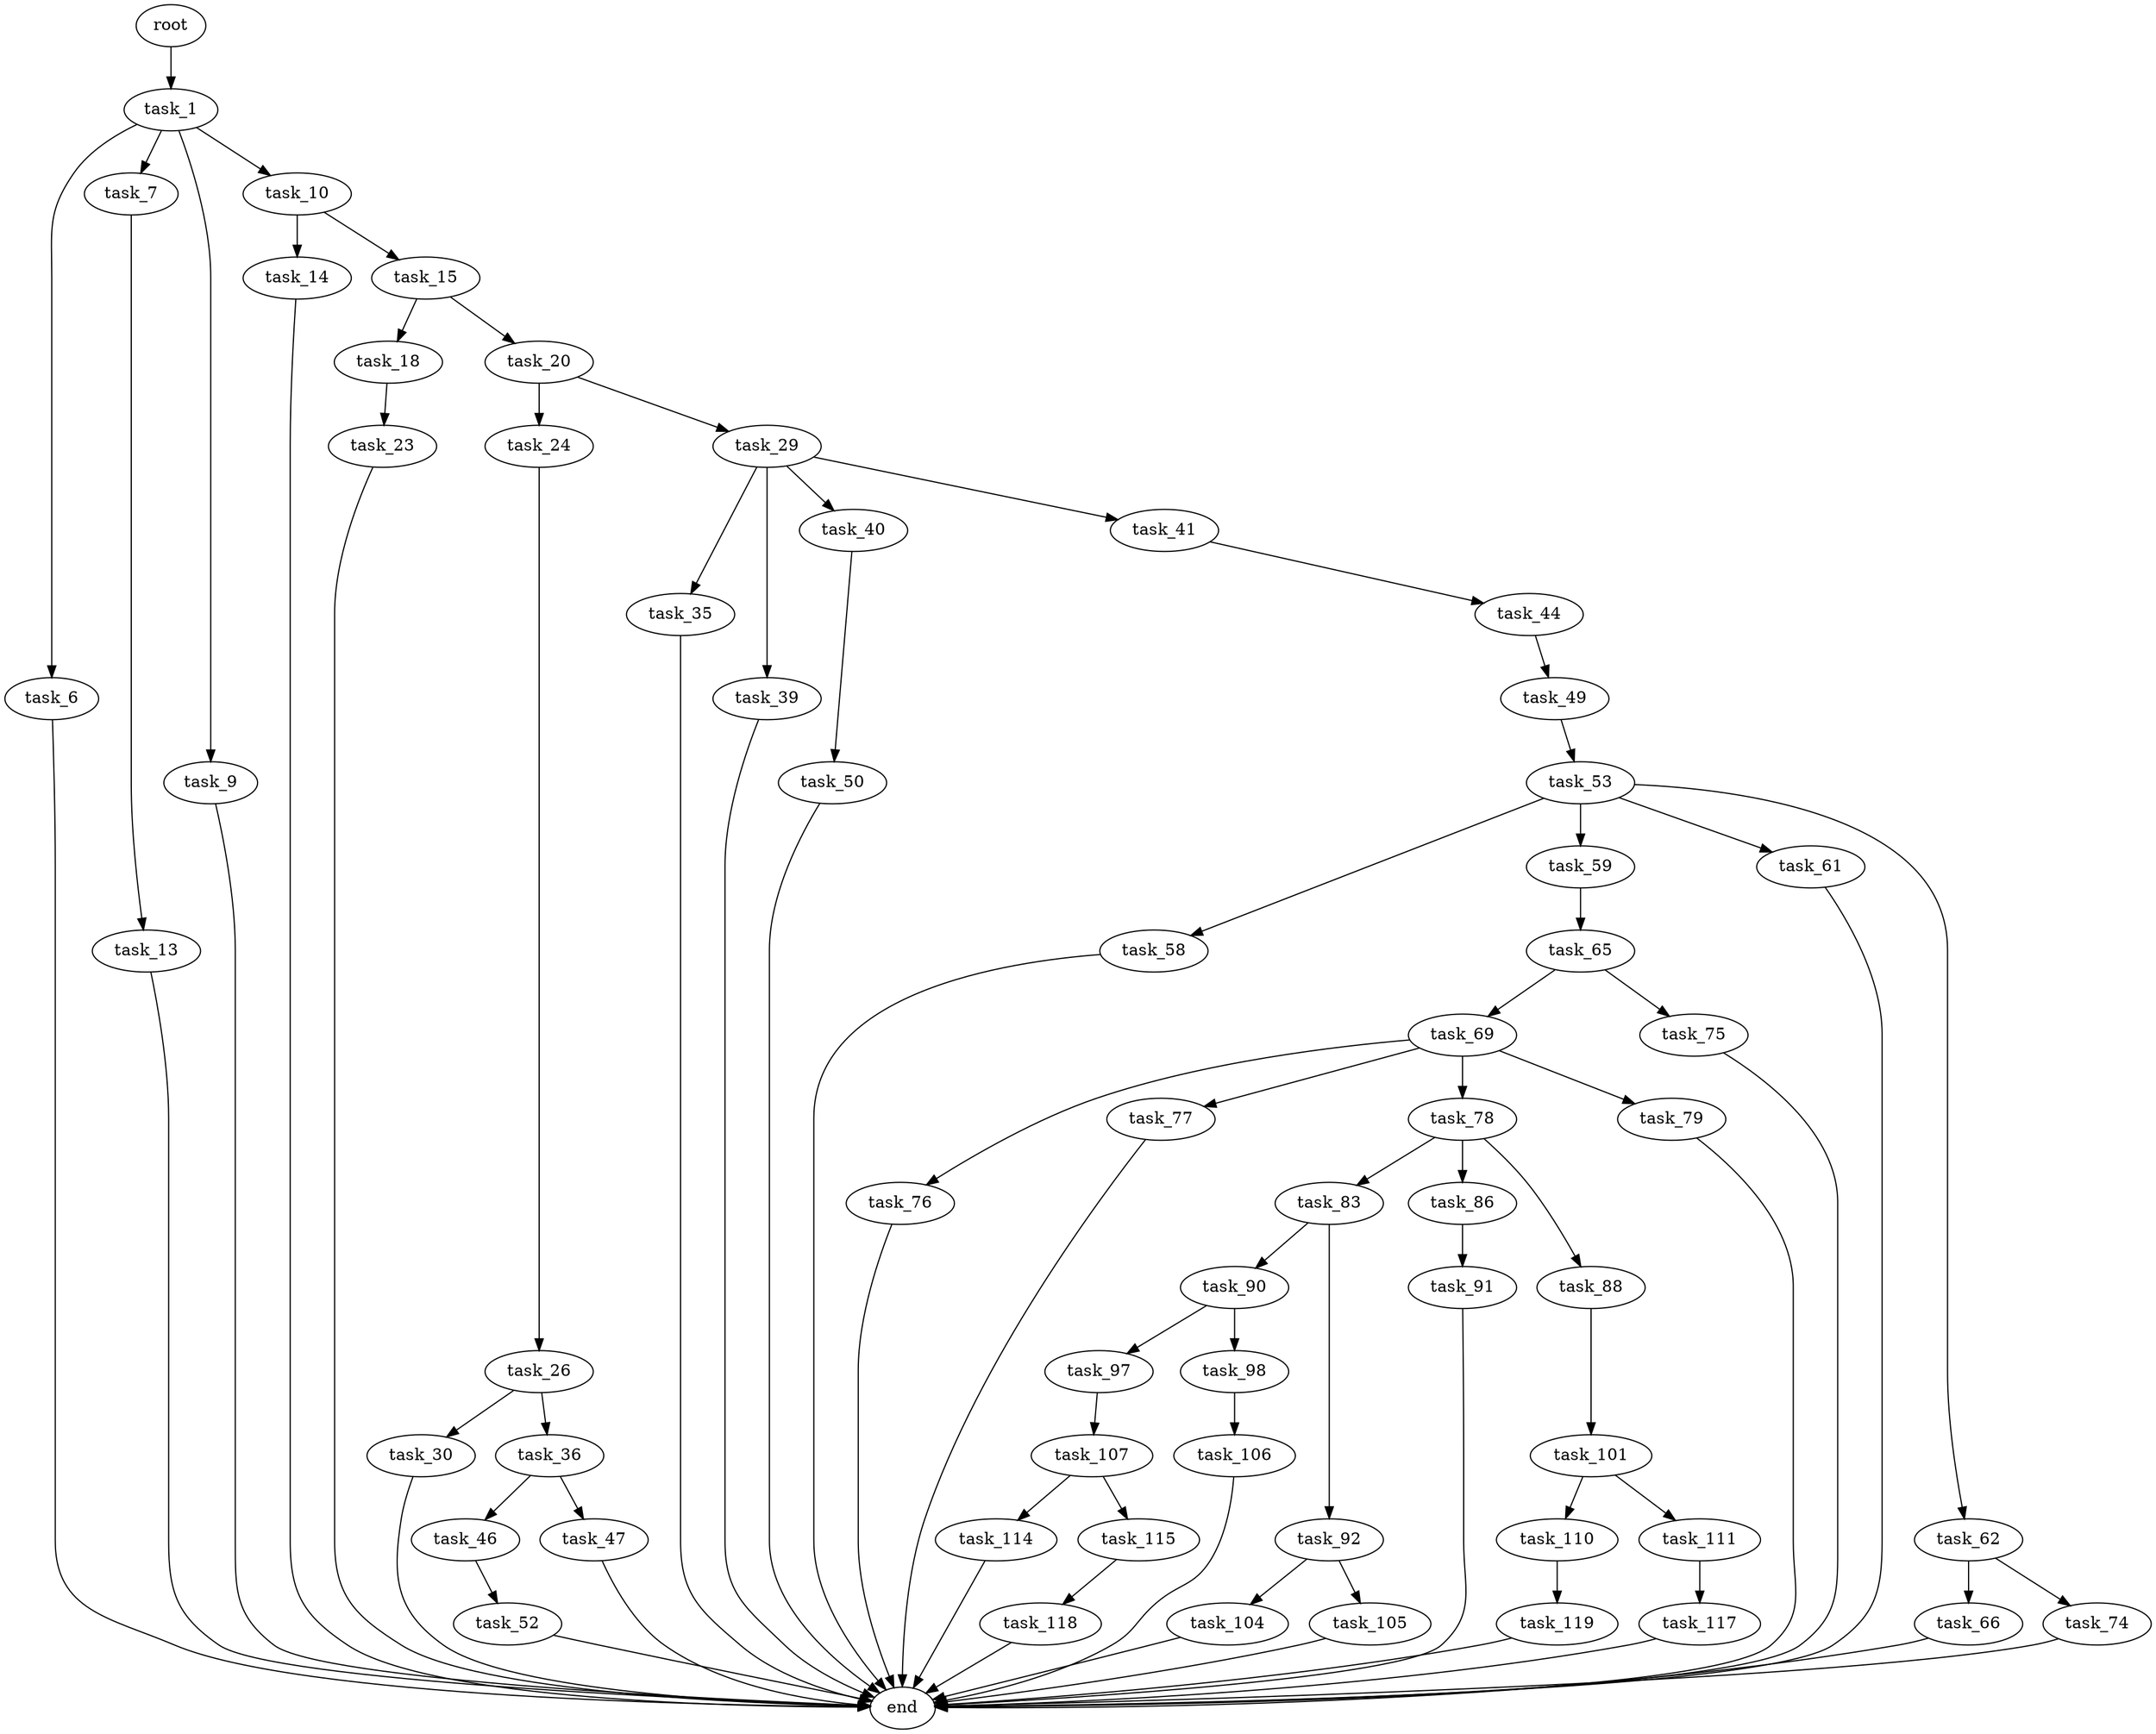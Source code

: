 digraph G {
  root [size="0.000000"];
  task_1 [size="22702785312.000000"];
  task_6 [size="24802556062.000000"];
  task_7 [size="2279871980.000000"];
  task_9 [size="154480432368.000000"];
  task_10 [size="643451147977.000000"];
  end [size="0.000000"];
  task_13 [size="2957392600.000000"];
  task_14 [size="15850479290.000000"];
  task_15 [size="7914869329.000000"];
  task_18 [size="220480361547.000000"];
  task_20 [size="20352152364.000000"];
  task_23 [size="782757789696.000000"];
  task_24 [size="782757789696.000000"];
  task_29 [size="28991029248.000000"];
  task_26 [size="782757789696.000000"];
  task_30 [size="14877851417.000000"];
  task_36 [size="1415233318.000000"];
  task_35 [size="756388516225.000000"];
  task_39 [size="10385577481.000000"];
  task_40 [size="4208132937.000000"];
  task_41 [size="2744738851.000000"];
  task_46 [size="154018471256.000000"];
  task_47 [size="859772083092.000000"];
  task_50 [size="1073741824000.000000"];
  task_44 [size="28991029248.000000"];
  task_49 [size="10704138222.000000"];
  task_52 [size="49292101781.000000"];
  task_53 [size="368293445632.000000"];
  task_58 [size="134217728000.000000"];
  task_59 [size="24852956609.000000"];
  task_61 [size="27342549294.000000"];
  task_62 [size="68719476736.000000"];
  task_65 [size="18695304081.000000"];
  task_66 [size="6624911704.000000"];
  task_74 [size="4593104422.000000"];
  task_69 [size="33290613579.000000"];
  task_75 [size="7285264531.000000"];
  task_76 [size="1560942020.000000"];
  task_77 [size="211496990345.000000"];
  task_78 [size="294951151144.000000"];
  task_79 [size="177562371858.000000"];
  task_83 [size="10455281732.000000"];
  task_86 [size="28384947135.000000"];
  task_88 [size="4189824009.000000"];
  task_90 [size="12443031657.000000"];
  task_92 [size="2080030695.000000"];
  task_91 [size="25166935605.000000"];
  task_101 [size="429157966706.000000"];
  task_97 [size="28986995464.000000"];
  task_98 [size="70647170149.000000"];
  task_104 [size="68719476736.000000"];
  task_105 [size="28991029248.000000"];
  task_107 [size="134217728000.000000"];
  task_106 [size="251993454180.000000"];
  task_110 [size="134217728000.000000"];
  task_111 [size="782757789696.000000"];
  task_114 [size="6177899074.000000"];
  task_115 [size="549755813888.000000"];
  task_119 [size="265511098519.000000"];
  task_117 [size="267611766289.000000"];
  task_118 [size="24629991186.000000"];

  root -> task_1 [size="1.000000"];
  task_1 -> task_6 [size="838860800.000000"];
  task_1 -> task_7 [size="838860800.000000"];
  task_1 -> task_9 [size="838860800.000000"];
  task_1 -> task_10 [size="838860800.000000"];
  task_6 -> end [size="1.000000"];
  task_7 -> task_13 [size="75497472.000000"];
  task_9 -> end [size="1.000000"];
  task_10 -> task_14 [size="411041792.000000"];
  task_10 -> task_15 [size="411041792.000000"];
  task_13 -> end [size="1.000000"];
  task_14 -> end [size="1.000000"];
  task_15 -> task_18 [size="679477248.000000"];
  task_15 -> task_20 [size="679477248.000000"];
  task_18 -> task_23 [size="301989888.000000"];
  task_20 -> task_24 [size="33554432.000000"];
  task_20 -> task_29 [size="33554432.000000"];
  task_23 -> end [size="1.000000"];
  task_24 -> task_26 [size="679477248.000000"];
  task_29 -> task_35 [size="75497472.000000"];
  task_29 -> task_39 [size="75497472.000000"];
  task_29 -> task_40 [size="75497472.000000"];
  task_29 -> task_41 [size="75497472.000000"];
  task_26 -> task_30 [size="679477248.000000"];
  task_26 -> task_36 [size="679477248.000000"];
  task_30 -> end [size="1.000000"];
  task_36 -> task_46 [size="75497472.000000"];
  task_36 -> task_47 [size="75497472.000000"];
  task_35 -> end [size="1.000000"];
  task_39 -> end [size="1.000000"];
  task_40 -> task_50 [size="301989888.000000"];
  task_41 -> task_44 [size="75497472.000000"];
  task_46 -> task_52 [size="536870912.000000"];
  task_47 -> end [size="1.000000"];
  task_50 -> end [size="1.000000"];
  task_44 -> task_49 [size="75497472.000000"];
  task_49 -> task_53 [size="301989888.000000"];
  task_52 -> end [size="1.000000"];
  task_53 -> task_58 [size="411041792.000000"];
  task_53 -> task_59 [size="411041792.000000"];
  task_53 -> task_61 [size="411041792.000000"];
  task_53 -> task_62 [size="411041792.000000"];
  task_58 -> end [size="1.000000"];
  task_59 -> task_65 [size="838860800.000000"];
  task_61 -> end [size="1.000000"];
  task_62 -> task_66 [size="134217728.000000"];
  task_62 -> task_74 [size="134217728.000000"];
  task_65 -> task_69 [size="838860800.000000"];
  task_65 -> task_75 [size="838860800.000000"];
  task_66 -> end [size="1.000000"];
  task_74 -> end [size="1.000000"];
  task_69 -> task_76 [size="679477248.000000"];
  task_69 -> task_77 [size="679477248.000000"];
  task_69 -> task_78 [size="679477248.000000"];
  task_69 -> task_79 [size="679477248.000000"];
  task_75 -> end [size="1.000000"];
  task_76 -> end [size="1.000000"];
  task_77 -> end [size="1.000000"];
  task_78 -> task_83 [size="536870912.000000"];
  task_78 -> task_86 [size="536870912.000000"];
  task_78 -> task_88 [size="536870912.000000"];
  task_79 -> end [size="1.000000"];
  task_83 -> task_90 [size="209715200.000000"];
  task_83 -> task_92 [size="209715200.000000"];
  task_86 -> task_91 [size="75497472.000000"];
  task_88 -> task_101 [size="209715200.000000"];
  task_90 -> task_97 [size="209715200.000000"];
  task_90 -> task_98 [size="209715200.000000"];
  task_92 -> task_104 [size="33554432.000000"];
  task_92 -> task_105 [size="33554432.000000"];
  task_91 -> end [size="1.000000"];
  task_101 -> task_110 [size="411041792.000000"];
  task_101 -> task_111 [size="411041792.000000"];
  task_97 -> task_107 [size="679477248.000000"];
  task_98 -> task_106 [size="209715200.000000"];
  task_104 -> end [size="1.000000"];
  task_105 -> end [size="1.000000"];
  task_107 -> task_114 [size="209715200.000000"];
  task_107 -> task_115 [size="209715200.000000"];
  task_106 -> end [size="1.000000"];
  task_110 -> task_119 [size="209715200.000000"];
  task_111 -> task_117 [size="679477248.000000"];
  task_114 -> end [size="1.000000"];
  task_115 -> task_118 [size="536870912.000000"];
  task_119 -> end [size="1.000000"];
  task_117 -> end [size="1.000000"];
  task_118 -> end [size="1.000000"];
}
